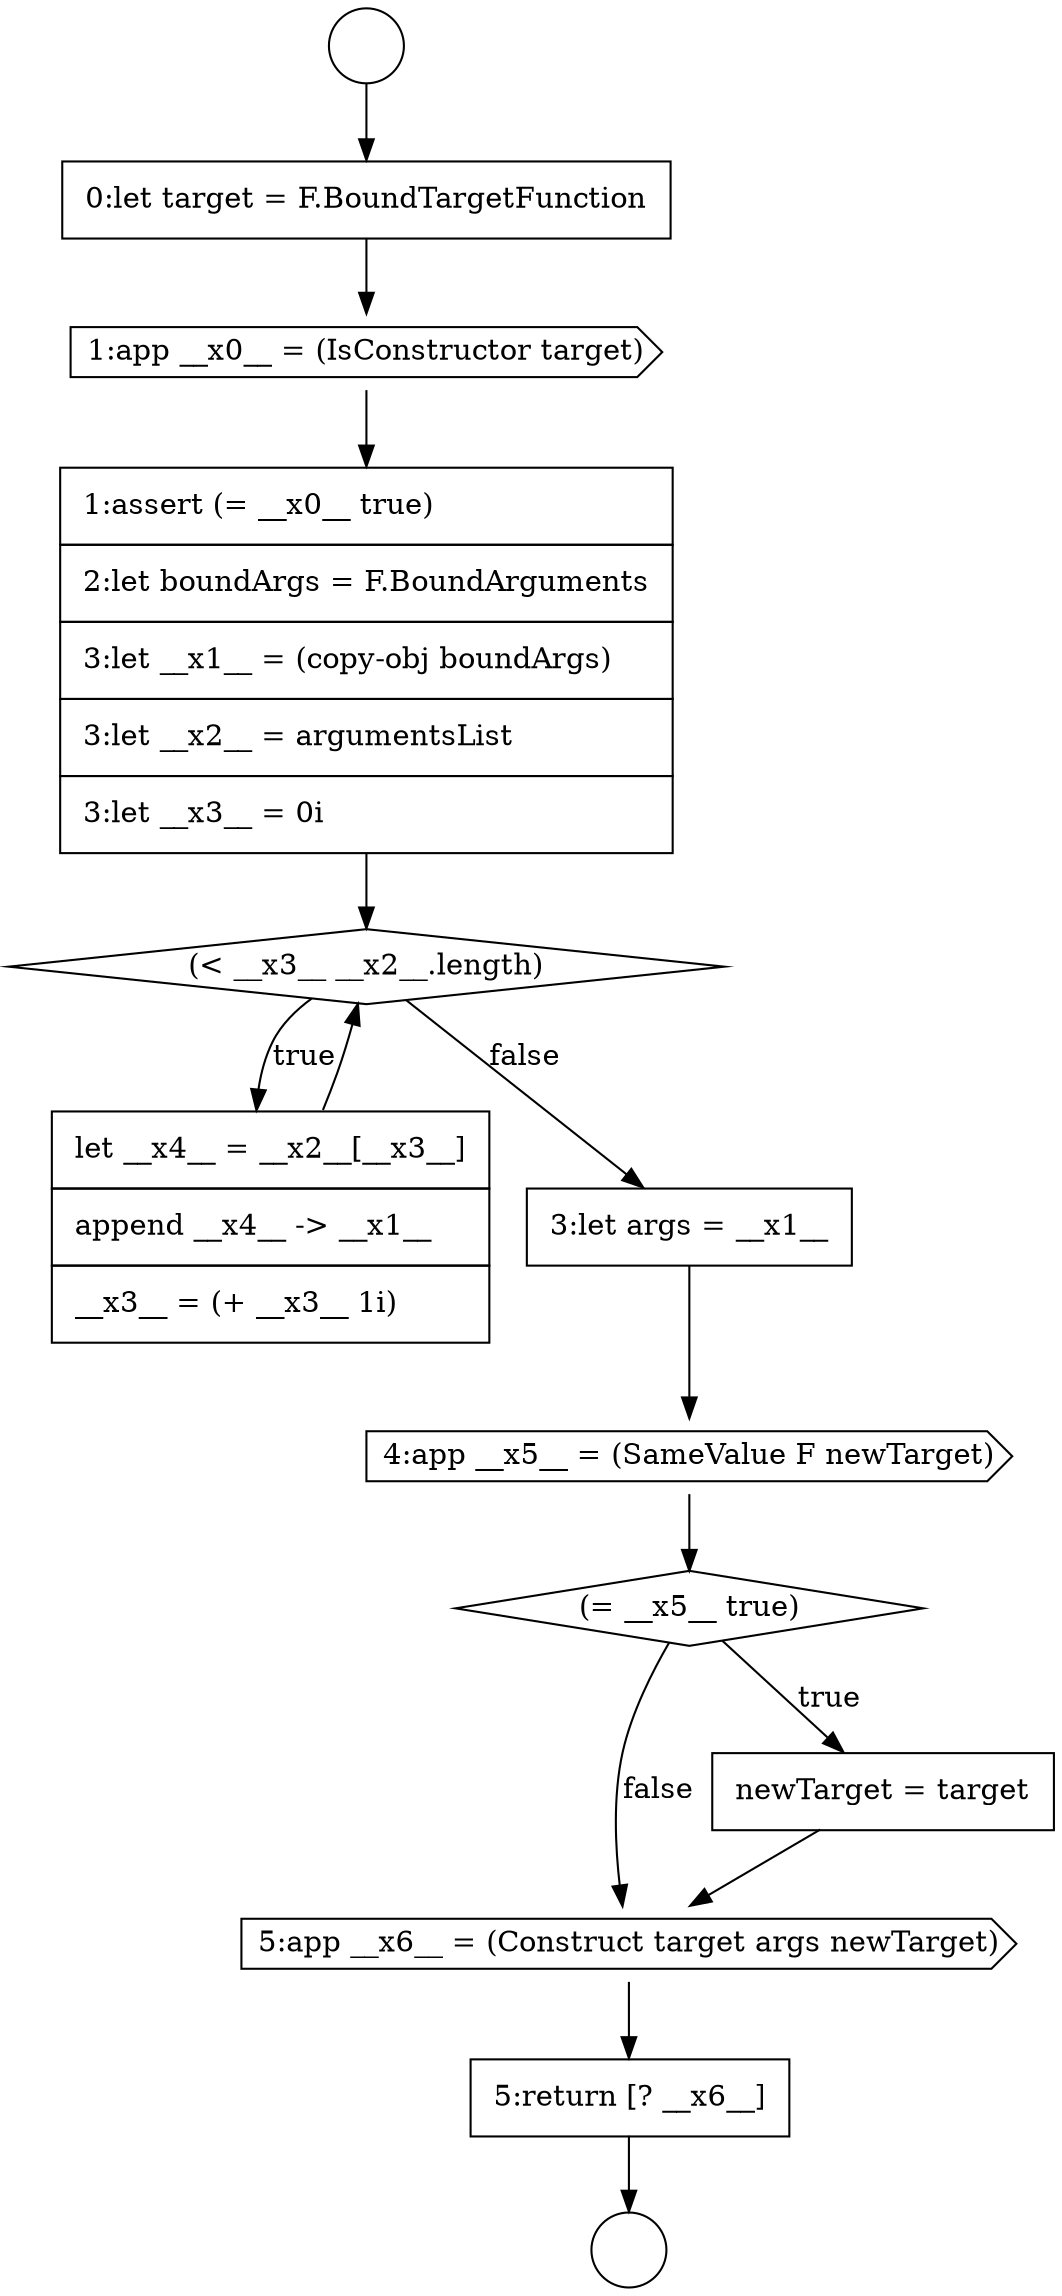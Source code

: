 digraph {
  node2544 [shape=circle label=" " color="black" fillcolor="white" style=filled]
  node2548 [shape=none, margin=0, label=<<font color="black">
    <table border="0" cellborder="1" cellspacing="0" cellpadding="10">
      <tr><td align="left">1:assert (= __x0__ true)</td></tr>
      <tr><td align="left">2:let boundArgs = F.BoundArguments</td></tr>
      <tr><td align="left">3:let __x1__ = (copy-obj boundArgs)</td></tr>
      <tr><td align="left">3:let __x2__ = argumentsList</td></tr>
      <tr><td align="left">3:let __x3__ = 0i</td></tr>
    </table>
  </font>> color="black" fillcolor="white" style=filled]
  node2552 [shape=cds, label=<<font color="black">4:app __x5__ = (SameValue F newTarget)</font>> color="black" fillcolor="white" style=filled]
  node2555 [shape=cds, label=<<font color="black">5:app __x6__ = (Construct target args newTarget)</font>> color="black" fillcolor="white" style=filled]
  node2547 [shape=cds, label=<<font color="black">1:app __x0__ = (IsConstructor target)</font>> color="black" fillcolor="white" style=filled]
  node2551 [shape=none, margin=0, label=<<font color="black">
    <table border="0" cellborder="1" cellspacing="0" cellpadding="10">
      <tr><td align="left">3:let args = __x1__</td></tr>
    </table>
  </font>> color="black" fillcolor="white" style=filled]
  node2546 [shape=none, margin=0, label=<<font color="black">
    <table border="0" cellborder="1" cellspacing="0" cellpadding="10">
      <tr><td align="left">0:let target = F.BoundTargetFunction</td></tr>
    </table>
  </font>> color="black" fillcolor="white" style=filled]
  node2556 [shape=none, margin=0, label=<<font color="black">
    <table border="0" cellborder="1" cellspacing="0" cellpadding="10">
      <tr><td align="left">5:return [? __x6__]</td></tr>
    </table>
  </font>> color="black" fillcolor="white" style=filled]
  node2553 [shape=diamond, label=<<font color="black">(= __x5__ true)</font>> color="black" fillcolor="white" style=filled]
  node2550 [shape=none, margin=0, label=<<font color="black">
    <table border="0" cellborder="1" cellspacing="0" cellpadding="10">
      <tr><td align="left">let __x4__ = __x2__[__x3__]</td></tr>
      <tr><td align="left">append __x4__ -&gt; __x1__</td></tr>
      <tr><td align="left">__x3__ = (+ __x3__ 1i)</td></tr>
    </table>
  </font>> color="black" fillcolor="white" style=filled]
  node2545 [shape=circle label=" " color="black" fillcolor="white" style=filled]
  node2554 [shape=none, margin=0, label=<<font color="black">
    <table border="0" cellborder="1" cellspacing="0" cellpadding="10">
      <tr><td align="left">newTarget = target</td></tr>
    </table>
  </font>> color="black" fillcolor="white" style=filled]
  node2549 [shape=diamond, label=<<font color="black">(&lt; __x3__ __x2__.length)</font>> color="black" fillcolor="white" style=filled]
  node2547 -> node2548 [ color="black"]
  node2549 -> node2550 [label=<<font color="black">true</font>> color="black"]
  node2549 -> node2551 [label=<<font color="black">false</font>> color="black"]
  node2555 -> node2556 [ color="black"]
  node2546 -> node2547 [ color="black"]
  node2552 -> node2553 [ color="black"]
  node2551 -> node2552 [ color="black"]
  node2548 -> node2549 [ color="black"]
  node2553 -> node2554 [label=<<font color="black">true</font>> color="black"]
  node2553 -> node2555 [label=<<font color="black">false</font>> color="black"]
  node2556 -> node2545 [ color="black"]
  node2544 -> node2546 [ color="black"]
  node2550 -> node2549 [ color="black"]
  node2554 -> node2555 [ color="black"]
}
